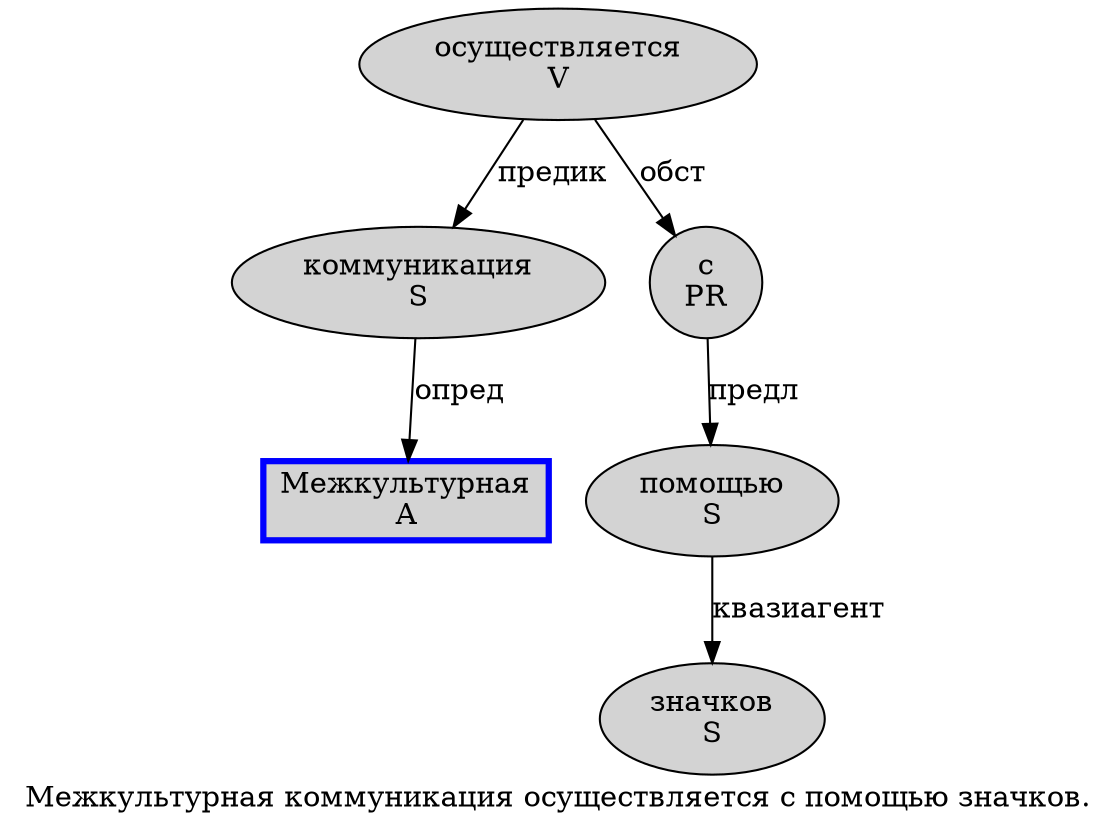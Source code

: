 digraph SENTENCE_261 {
	graph [label="Межкультурная коммуникация осуществляется с помощью значков."]
	node [style=filled]
		0 [label="Межкультурная
A" color=blue fillcolor=lightgray penwidth=3 shape=box]
		1 [label="коммуникация
S" color="" fillcolor=lightgray penwidth=1 shape=ellipse]
		2 [label="осуществляется
V" color="" fillcolor=lightgray penwidth=1 shape=ellipse]
		3 [label="с
PR" color="" fillcolor=lightgray penwidth=1 shape=ellipse]
		4 [label="помощью
S" color="" fillcolor=lightgray penwidth=1 shape=ellipse]
		5 [label="значков
S" color="" fillcolor=lightgray penwidth=1 shape=ellipse]
			3 -> 4 [label="предл"]
			4 -> 5 [label="квазиагент"]
			1 -> 0 [label="опред"]
			2 -> 1 [label="предик"]
			2 -> 3 [label="обст"]
}